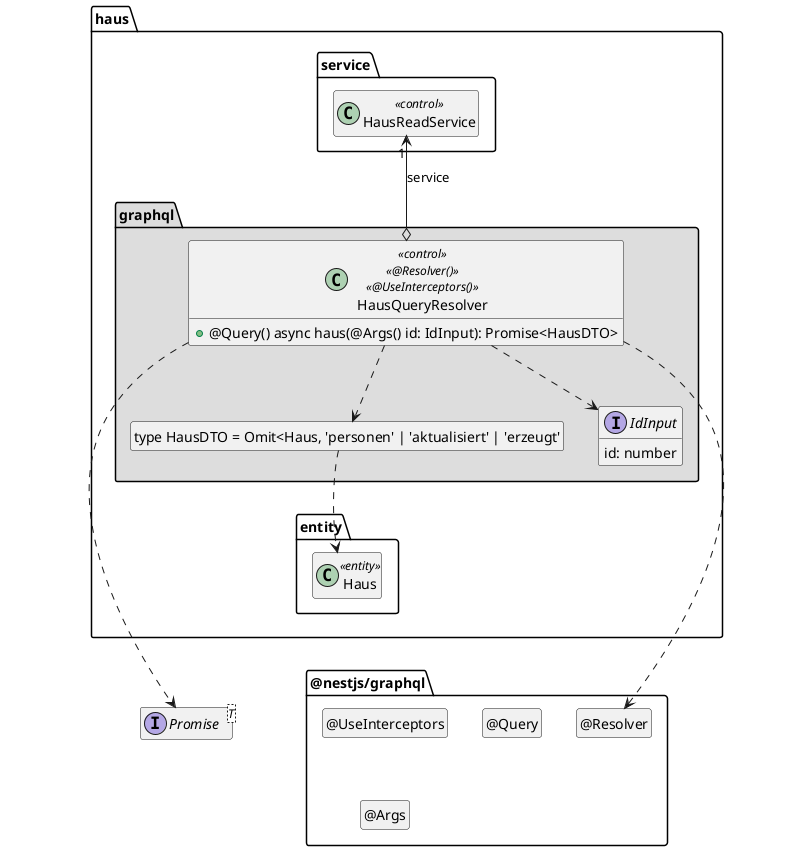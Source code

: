 @startuml Controller-Klasse

interface Promise<T>

package @nestjs/graphql {
  class "@Resolver" as Resolver
  hide Resolver circle

  class "@UseInterceptors" as UseInterceptors
  hide UseInterceptors circle

  class "@Query" as Query
  hide Query circle

  class "@Args" as Args
  hide Args circle

  Resolver .left[hidden].> Promise
}

package haus {
  package entity {
    class Haus <<entity>>
  }

  package service {
    class HausReadService << control >>
  }

  package graphql #DDDDDD {
    class "type HausDTO = Omit<Haus, 'personen' | 'aktualisiert' | 'erzeugt'" as HausDTO
    hide HausDTO circle

    interface IdInput {
        id: number
    }

    class HausQueryResolver << control >> << @Resolver() >> << @UseInterceptors() >> {
      + @Query() async haus(@Args() id: IdInput): Promise<HausDTO>
    }

    HausQueryResolver o-up-> "1" HausReadService : service
    HausQueryResolver ..> HausDTO
    HausQueryResolver ..> IdInput
    HausDTO ..> Haus
    HausQueryResolver ..> Resolver

    HausQueryResolver ..> Promise

    HausDTO .[hidden].> Haus
    Haus .[hidden].> Promise
    HausReadService .[hidden].> Promise
    Haus .[hidden].> Resolver
    HausReadService .[hidden].> Resolver
  }
}

hide empty members

@enduml

